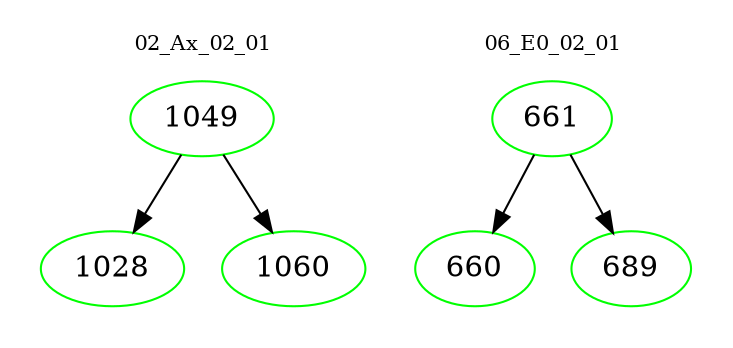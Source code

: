 digraph{
subgraph cluster_0 {
color = white
label = "02_Ax_02_01";
fontsize=10;
T0_1049 [label="1049", color="green"]
T0_1049 -> T0_1028 [color="black"]
T0_1028 [label="1028", color="green"]
T0_1049 -> T0_1060 [color="black"]
T0_1060 [label="1060", color="green"]
}
subgraph cluster_1 {
color = white
label = "06_E0_02_01";
fontsize=10;
T1_661 [label="661", color="green"]
T1_661 -> T1_660 [color="black"]
T1_660 [label="660", color="green"]
T1_661 -> T1_689 [color="black"]
T1_689 [label="689", color="green"]
}
}
